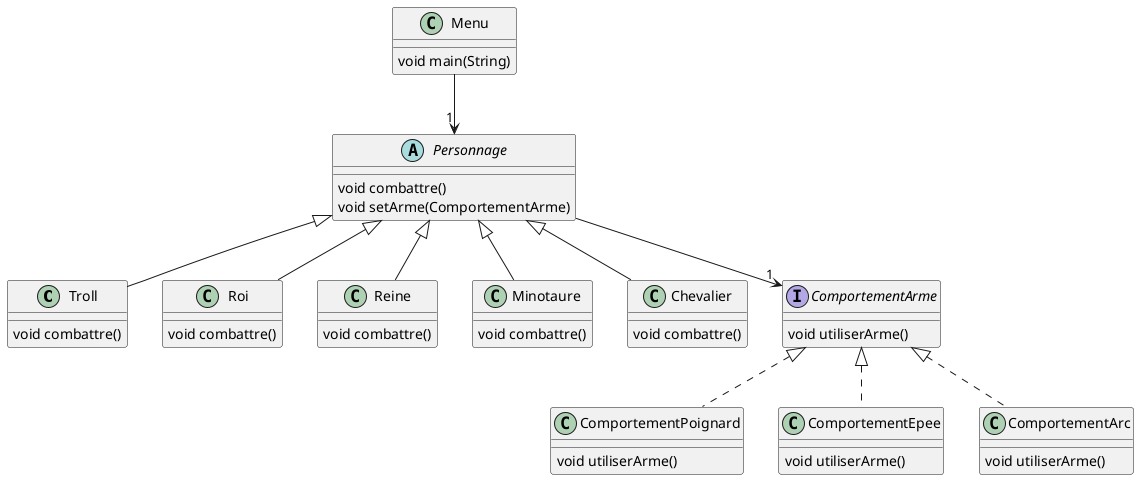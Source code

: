 @startuml

' definitions
' -----------

' package "appli"
class Troll
class Roi
class Reine
abstract Personnage
class Minotaure
class Chevalier
' end package

' package "menu"
class Menu
' end package

' package "comportements.utiliserArme"
interface ComportementArme
' end package

' package "comportements.utiliserArme.impl"
class ComportementPoignard
class ComportementEpee
class ComportementArc
' end package

' content
' -------

' Personnage:
Personnage --> "1" ComportementArme
Personnage : void combattre()
Personnage : void setArme(ComportementArme)

' Roi:
Personnage <|-- Roi
Roi : void combattre()

' Troll:
Personnage <|-- Troll
Troll : void combattre()

' Minotaure:
Personnage <|-- Minotaure
Minotaure : void combattre()

' ComportementArc:
ComportementArme <|.. ComportementArc
ComportementArc : void utiliserArme()

' Menu:
Menu --> "1" Personnage
Menu : void main(String)

' ComportementArme:
ComportementArme : void utiliserArme()

' ComportementPoignard:
ComportementArme <|.. ComportementPoignard
ComportementPoignard : void utiliserArme()

' Reine:
Personnage <|-- Reine
Reine : void combattre()

' ComportementEpee:
ComportementArme <|.. ComportementEpee
ComportementEpee : void utiliserArme()

' Chevalier:
Personnage <|-- Chevalier
Chevalier : void combattre()

@enduml
